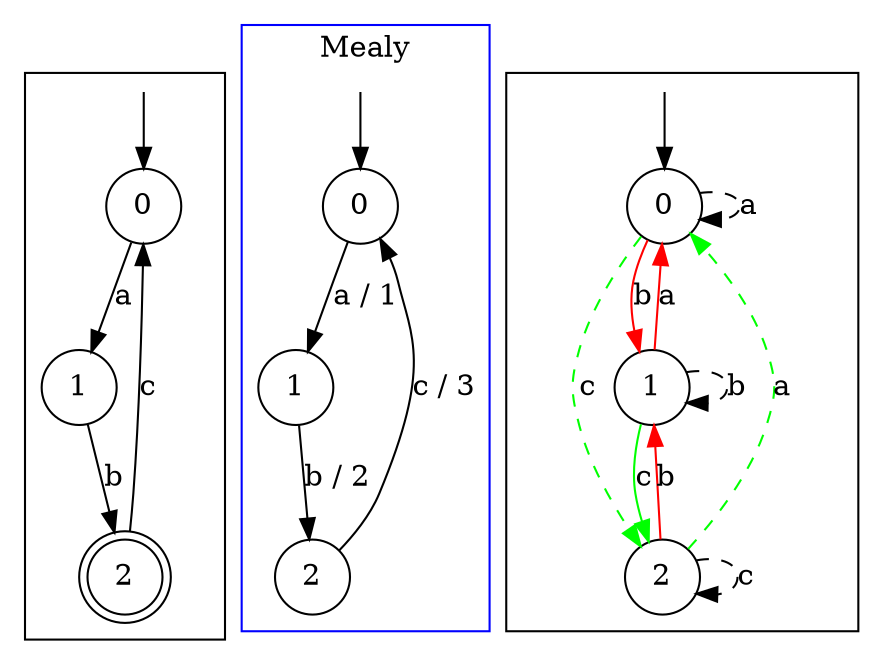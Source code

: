 digraph g {

subgraph cluster0 {

	c0_s0 [shape="circle" label="0"];
	c0_s1 [shape="circle" label="1"];
	c0_s2 [shape="doublecircle" label="2"];
	c0_s0 -> c0_s1 [label="a"];
	c0_s1 -> c0_s2 [label="b"];
	c0_s2 -> c0_s0 [label="c"];

c0___start0 [label="" shape="none" width="0" height="0"];
c0___start0 -> c0_s0;

}

subgraph cluster1 {
color=blue;
label="Mealy";

	c1_s0 [shape="circle" label="0"];
	c1_s1 [shape="circle" label="1"];
	c1_s2 [shape="circle" label="2"];
	c1_s0 -> c1_s1 [label="a / 1"];
	c1_s1 -> c1_s2 [label="b / 2"];
	c1_s2 -> c1_s0 [label="c / 3"];

c1___start0 [label="" shape="none" width="0" height="0"];
c1___start0 -> c1_s0;

}

subgraph cluster2 {

	c2_s0 [shape="circle" label="0"];
	c2_s1 [shape="circle" label="1"];
	c2_s2 [shape="circle" label="2"];
	c2_s0 -> c2_s0 [modality="MAY" contract="NONE" style="dashed" label="a"];
	c2_s0 -> c2_s1 [modality="MUST" color="red" contract="RED" label="b"];
	c2_s0 -> c2_s2 [modality="MAY" color="green" contract="GREEN" style="dashed" label="c"];
	c2_s1 -> c2_s0 [modality="MUST" color="red" contract="RED" label="a"];
	c2_s1 -> c2_s1 [modality="MAY" contract="NONE" style="dashed" label="b"];
	c2_s1 -> c2_s2 [modality="MUST" color="green" contract="GREEN" label="c"];
	c2_s2 -> c2_s0 [modality="MAY" color="green" contract="GREEN" style="dashed" label="a"];
	c2_s2 -> c2_s1 [modality="MUST" color="red" contract="RED" label="b"];
	c2_s2 -> c2_s2 [modality="MAY" contract="NONE" style="dashed" label="c"];

c2___start0 [label="" shape="none" width="0" height="0"];
c2___start0 -> c2_s0;

}
}
